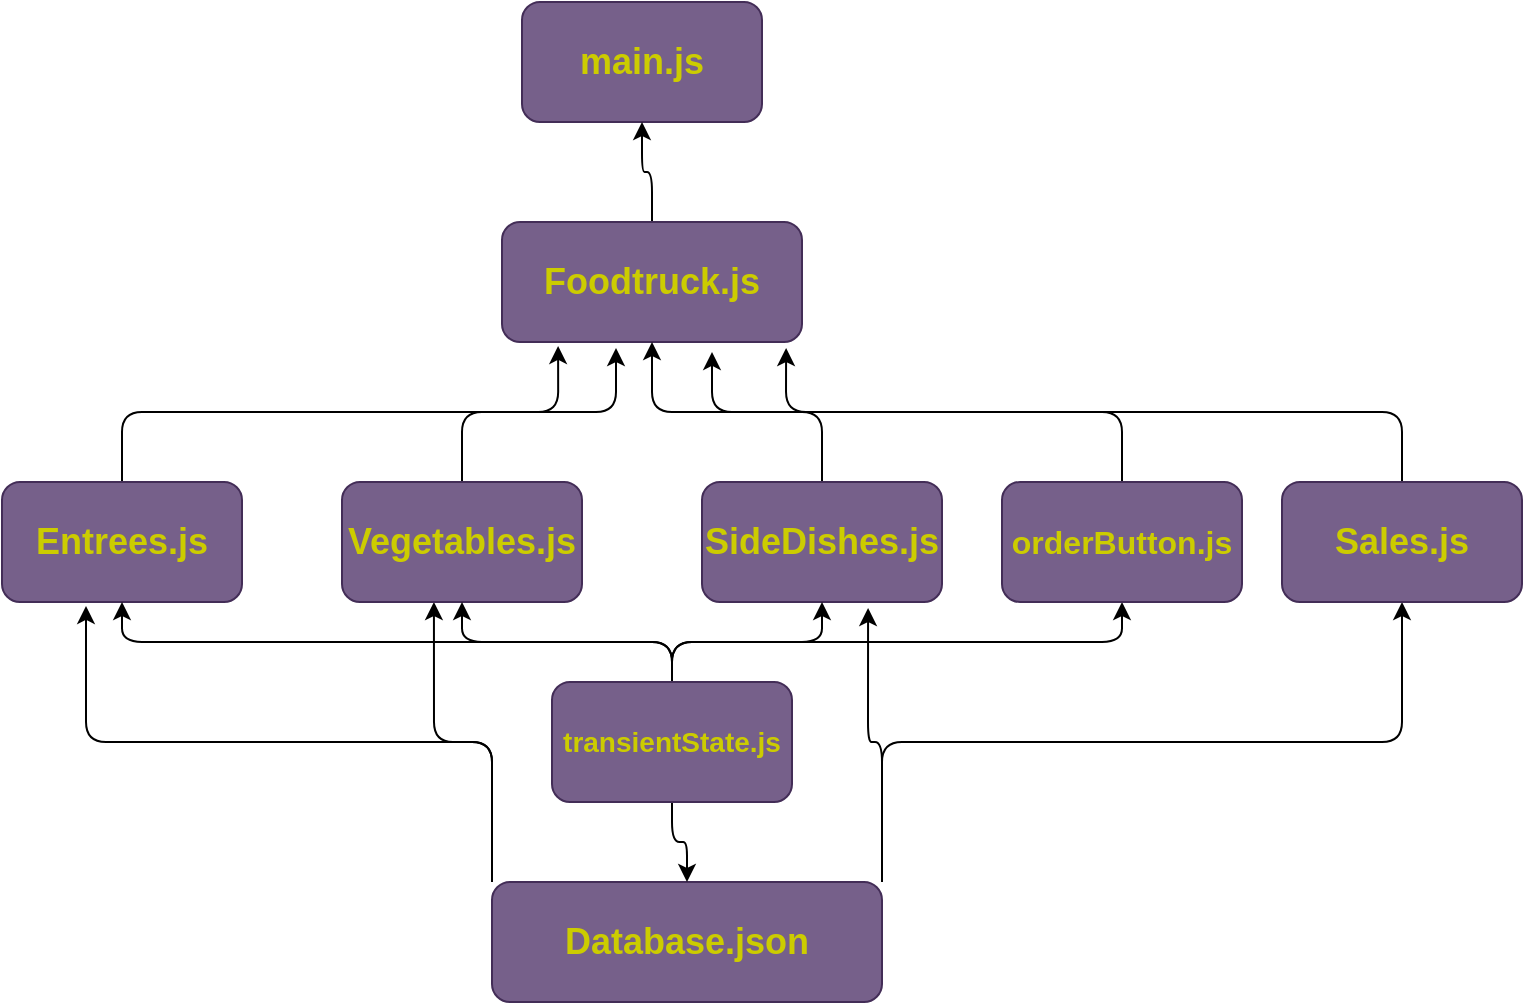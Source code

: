 <mxfile>
    <diagram id="ooeiSena-2fucc1aAvIc" name="Page-1">
        <mxGraphModel dx="933" dy="729" grid="1" gridSize="10" guides="1" tooltips="1" connect="1" arrows="1" fold="1" page="1" pageScale="1" pageWidth="850" pageHeight="1100" math="0" shadow="0">
            <root>
                <mxCell id="0"/>
                <mxCell id="1" parent="0"/>
                <mxCell id="2" value="&lt;font size=&quot;1&quot; color=&quot;#cccc00&quot;&gt;&lt;b style=&quot;font-size: 18px;&quot;&gt;main.js&lt;/b&gt;&lt;/font&gt;" style="whiteSpace=wrap;html=1;fillColor=#76608a;fontColor=#ffffff;strokeColor=#432D57;rounded=1;" parent="1" vertex="1">
                    <mxGeometry x="280" y="20" width="120" height="60" as="geometry"/>
                </mxCell>
                <mxCell id="28" style="edgeStyle=orthogonalEdgeStyle;html=1;exitX=0;exitY=0;exitDx=0;exitDy=0;entryX=0.35;entryY=1.033;entryDx=0;entryDy=0;entryPerimeter=0;fontSize=16;fontColor=#CCCC00;" parent="1" source="3" target="5" edge="1">
                    <mxGeometry relative="1" as="geometry"/>
                </mxCell>
                <mxCell id="31" style="edgeStyle=orthogonalEdgeStyle;html=1;exitX=0;exitY=0;exitDx=0;exitDy=0;entryX=0.383;entryY=1;entryDx=0;entryDy=0;entryPerimeter=0;fontSize=16;fontColor=#CCCC00;" parent="1" source="3" target="6" edge="1">
                    <mxGeometry relative="1" as="geometry"/>
                </mxCell>
                <mxCell id="32" style="edgeStyle=orthogonalEdgeStyle;html=1;exitX=1;exitY=0;exitDx=0;exitDy=0;entryX=0.692;entryY=1.05;entryDx=0;entryDy=0;entryPerimeter=0;fontSize=16;fontColor=#CCCC00;" parent="1" source="3" target="7" edge="1">
                    <mxGeometry relative="1" as="geometry"/>
                </mxCell>
                <mxCell id="33" style="edgeStyle=orthogonalEdgeStyle;html=1;exitX=1;exitY=0;exitDx=0;exitDy=0;entryX=0.5;entryY=1;entryDx=0;entryDy=0;fontSize=16;fontColor=#CCCC00;" parent="1" source="3" target="9" edge="1">
                    <mxGeometry relative="1" as="geometry"/>
                </mxCell>
                <mxCell id="3" value="&lt;font size=&quot;1&quot; color=&quot;#cccc00&quot;&gt;&lt;b style=&quot;font-size: 18px;&quot;&gt;Database.json&lt;/b&gt;&lt;/font&gt;" style="whiteSpace=wrap;html=1;fillColor=#76608a;fontColor=#ffffff;strokeColor=#432D57;rounded=1;" parent="1" vertex="1">
                    <mxGeometry x="265" y="460" width="195" height="60" as="geometry"/>
                </mxCell>
                <mxCell id="11" style="edgeStyle=orthogonalEdgeStyle;html=1;entryX=0.5;entryY=1;entryDx=0;entryDy=0;fontSize=16;fontColor=#CCCC00;" parent="1" source="4" target="2" edge="1">
                    <mxGeometry relative="1" as="geometry"/>
                </mxCell>
                <mxCell id="4" value="&lt;font size=&quot;1&quot; color=&quot;#cccc00&quot;&gt;&lt;b style=&quot;font-size: 18px;&quot;&gt;Foodtruck.js&lt;/b&gt;&lt;/font&gt;" style="whiteSpace=wrap;html=1;fillColor=#76608a;fontColor=#ffffff;strokeColor=#432D57;rounded=1;" parent="1" vertex="1">
                    <mxGeometry x="270" y="130" width="150" height="60" as="geometry"/>
                </mxCell>
                <mxCell id="22" style="edgeStyle=orthogonalEdgeStyle;html=1;exitX=0.5;exitY=0;exitDx=0;exitDy=0;entryX=0.187;entryY=1.033;entryDx=0;entryDy=0;entryPerimeter=0;fontSize=16;fontColor=#CCCC00;" parent="1" source="5" target="4" edge="1">
                    <mxGeometry relative="1" as="geometry"/>
                </mxCell>
                <mxCell id="5" value="&lt;font size=&quot;1&quot; color=&quot;#cccc00&quot;&gt;&lt;b style=&quot;font-size: 18px;&quot;&gt;Entrees.js&lt;/b&gt;&lt;/font&gt;" style="whiteSpace=wrap;html=1;fillColor=#76608a;fontColor=#ffffff;strokeColor=#432D57;rounded=1;" parent="1" vertex="1">
                    <mxGeometry x="20" y="260" width="120" height="60" as="geometry"/>
                </mxCell>
                <mxCell id="21" style="edgeStyle=orthogonalEdgeStyle;html=1;exitX=0.5;exitY=0;exitDx=0;exitDy=0;entryX=0.38;entryY=1.05;entryDx=0;entryDy=0;entryPerimeter=0;fontSize=16;fontColor=#CCCC00;" parent="1" source="6" target="4" edge="1">
                    <mxGeometry relative="1" as="geometry"/>
                </mxCell>
                <mxCell id="6" value="&lt;font size=&quot;1&quot; color=&quot;#cccc00&quot;&gt;&lt;b style=&quot;font-size: 18px;&quot;&gt;Vegetables.js&lt;/b&gt;&lt;/font&gt;" style="whiteSpace=wrap;html=1;fillColor=#76608a;fontColor=#ffffff;strokeColor=#432D57;rounded=1;" parent="1" vertex="1">
                    <mxGeometry x="190" y="260" width="120" height="60" as="geometry"/>
                </mxCell>
                <mxCell id="20" style="edgeStyle=orthogonalEdgeStyle;html=1;exitX=0.5;exitY=0;exitDx=0;exitDy=0;entryX=0.5;entryY=1;entryDx=0;entryDy=0;fontSize=16;fontColor=#CCCC00;" parent="1" source="7" target="4" edge="1">
                    <mxGeometry relative="1" as="geometry"/>
                </mxCell>
                <mxCell id="7" value="&lt;font color=&quot;#cccc00&quot;&gt;&lt;span style=&quot;font-size: 18px;&quot;&gt;&lt;b&gt;SideDishes.js&lt;/b&gt;&lt;/span&gt;&lt;/font&gt;" style="whiteSpace=wrap;html=1;fillColor=#76608a;fontColor=#ffffff;strokeColor=#432D57;rounded=1;" parent="1" vertex="1">
                    <mxGeometry x="370" y="260" width="120" height="60" as="geometry"/>
                </mxCell>
                <mxCell id="23" style="edgeStyle=orthogonalEdgeStyle;html=1;exitX=0.5;exitY=0;exitDx=0;exitDy=0;entryX=0.5;entryY=1;entryDx=0;entryDy=0;fontSize=16;fontColor=#CCCC00;" parent="1" source="8" target="5" edge="1">
                    <mxGeometry relative="1" as="geometry"/>
                </mxCell>
                <mxCell id="24" style="edgeStyle=orthogonalEdgeStyle;html=1;exitX=0.5;exitY=0;exitDx=0;exitDy=0;fontSize=16;fontColor=#CCCC00;" parent="1" source="8" target="6" edge="1">
                    <mxGeometry relative="1" as="geometry"/>
                </mxCell>
                <mxCell id="25" style="edgeStyle=orthogonalEdgeStyle;html=1;exitX=0.5;exitY=0;exitDx=0;exitDy=0;entryX=0.5;entryY=1;entryDx=0;entryDy=0;fontSize=16;fontColor=#CCCC00;" parent="1" source="8" target="7" edge="1">
                    <mxGeometry relative="1" as="geometry"/>
                </mxCell>
                <mxCell id="26" style="edgeStyle=orthogonalEdgeStyle;html=1;exitX=0.5;exitY=0;exitDx=0;exitDy=0;entryX=0.5;entryY=1;entryDx=0;entryDy=0;fontSize=16;fontColor=#CCCC00;" parent="1" source="8" target="10" edge="1">
                    <mxGeometry relative="1" as="geometry"/>
                </mxCell>
                <mxCell id="27" style="edgeStyle=orthogonalEdgeStyle;html=1;exitX=0.5;exitY=1;exitDx=0;exitDy=0;entryX=0.5;entryY=0;entryDx=0;entryDy=0;fontSize=16;fontColor=#CCCC00;" parent="1" source="8" target="3" edge="1">
                    <mxGeometry relative="1" as="geometry"/>
                </mxCell>
                <mxCell id="8" value="&lt;font size=&quot;1&quot; color=&quot;#cccc00&quot;&gt;&lt;b style=&quot;font-size: 14px;&quot;&gt;transientState.js&lt;/b&gt;&lt;/font&gt;" style="whiteSpace=wrap;html=1;fillColor=#76608a;fontColor=#ffffff;strokeColor=#432D57;rounded=1;" parent="1" vertex="1">
                    <mxGeometry x="295" y="360" width="120" height="60" as="geometry"/>
                </mxCell>
                <mxCell id="17" style="edgeStyle=orthogonalEdgeStyle;html=1;exitX=0.5;exitY=0;exitDx=0;exitDy=0;entryX=0.947;entryY=1.05;entryDx=0;entryDy=0;fontSize=16;fontColor=#CCCC00;entryPerimeter=0;" parent="1" source="9" target="4" edge="1">
                    <mxGeometry relative="1" as="geometry"/>
                </mxCell>
                <mxCell id="9" value="&lt;font size=&quot;1&quot; color=&quot;#cccc00&quot;&gt;&lt;b style=&quot;font-size: 18px;&quot;&gt;Sales.js&lt;/b&gt;&lt;/font&gt;" style="whiteSpace=wrap;html=1;fillColor=#76608a;fontColor=#ffffff;strokeColor=#432D57;rounded=1;" parent="1" vertex="1">
                    <mxGeometry x="660" y="260" width="120" height="60" as="geometry"/>
                </mxCell>
                <mxCell id="19" style="edgeStyle=orthogonalEdgeStyle;html=1;exitX=0.5;exitY=0;exitDx=0;exitDy=0;entryX=0.7;entryY=1.083;entryDx=0;entryDy=0;entryPerimeter=0;fontSize=16;fontColor=#CCCC00;" parent="1" source="10" target="4" edge="1">
                    <mxGeometry relative="1" as="geometry"/>
                </mxCell>
                <mxCell id="10" value="&lt;font size=&quot;1&quot; color=&quot;#cccc00&quot;&gt;&lt;b style=&quot;font-size: 16px;&quot;&gt;orderButton.js&lt;/b&gt;&lt;/font&gt;" style="whiteSpace=wrap;html=1;fillColor=#76608a;fontColor=#ffffff;strokeColor=#432D57;rounded=1;" parent="1" vertex="1">
                    <mxGeometry x="520" y="260" width="120" height="60" as="geometry"/>
                </mxCell>
            </root>
        </mxGraphModel>
    </diagram>
</mxfile>